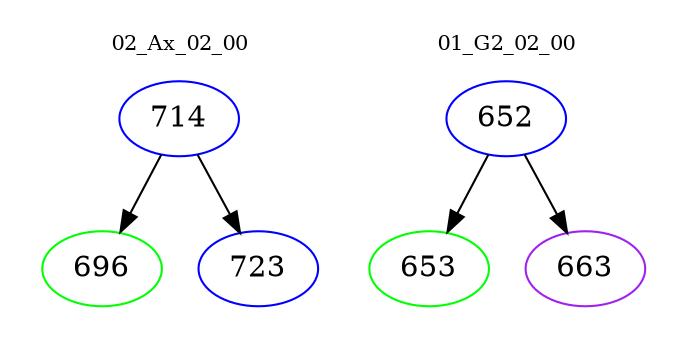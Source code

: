 digraph{
subgraph cluster_0 {
color = white
label = "02_Ax_02_00";
fontsize=10;
T0_714 [label="714", color="blue"]
T0_714 -> T0_696 [color="black"]
T0_696 [label="696", color="green"]
T0_714 -> T0_723 [color="black"]
T0_723 [label="723", color="blue"]
}
subgraph cluster_1 {
color = white
label = "01_G2_02_00";
fontsize=10;
T1_652 [label="652", color="blue"]
T1_652 -> T1_653 [color="black"]
T1_653 [label="653", color="green"]
T1_652 -> T1_663 [color="black"]
T1_663 [label="663", color="purple"]
}
}
